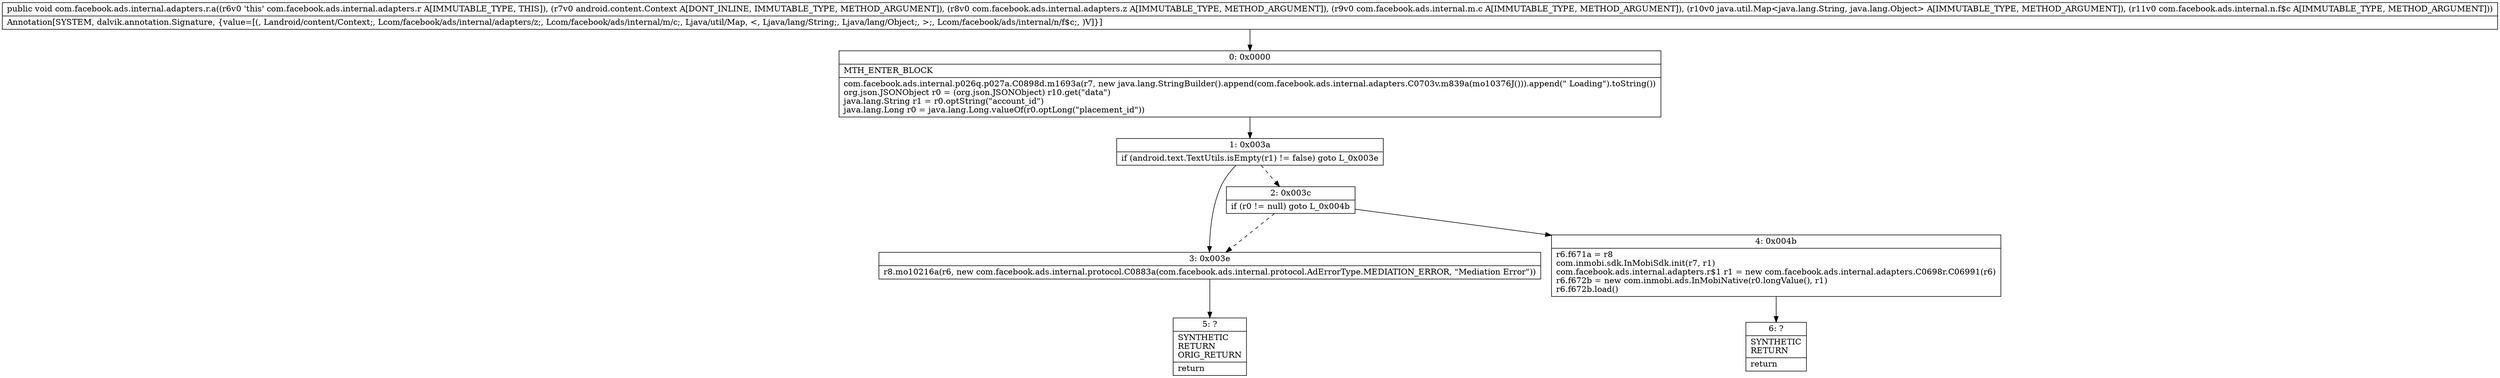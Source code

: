 digraph "CFG forcom.facebook.ads.internal.adapters.r.a(Landroid\/content\/Context;Lcom\/facebook\/ads\/internal\/adapters\/z;Lcom\/facebook\/ads\/internal\/m\/c;Ljava\/util\/Map;Lcom\/facebook\/ads\/internal\/n\/f$c;)V" {
Node_0 [shape=record,label="{0\:\ 0x0000|MTH_ENTER_BLOCK\l|com.facebook.ads.internal.p026q.p027a.C0898d.m1693a(r7, new java.lang.StringBuilder().append(com.facebook.ads.internal.adapters.C0703v.m839a(mo10376J())).append(\" Loading\").toString())\lorg.json.JSONObject r0 = (org.json.JSONObject) r10.get(\"data\")\ljava.lang.String r1 = r0.optString(\"account_id\")\ljava.lang.Long r0 = java.lang.Long.valueOf(r0.optLong(\"placement_id\"))\l}"];
Node_1 [shape=record,label="{1\:\ 0x003a|if (android.text.TextUtils.isEmpty(r1) != false) goto L_0x003e\l}"];
Node_2 [shape=record,label="{2\:\ 0x003c|if (r0 != null) goto L_0x004b\l}"];
Node_3 [shape=record,label="{3\:\ 0x003e|r8.mo10216a(r6, new com.facebook.ads.internal.protocol.C0883a(com.facebook.ads.internal.protocol.AdErrorType.MEDIATION_ERROR, \"Mediation Error\"))\l}"];
Node_4 [shape=record,label="{4\:\ 0x004b|r6.f671a = r8\lcom.inmobi.sdk.InMobiSdk.init(r7, r1)\lcom.facebook.ads.internal.adapters.r$1 r1 = new com.facebook.ads.internal.adapters.C0698r.C06991(r6)\lr6.f672b = new com.inmobi.ads.InMobiNative(r0.longValue(), r1)\lr6.f672b.load()\l}"];
Node_5 [shape=record,label="{5\:\ ?|SYNTHETIC\lRETURN\lORIG_RETURN\l|return\l}"];
Node_6 [shape=record,label="{6\:\ ?|SYNTHETIC\lRETURN\l|return\l}"];
MethodNode[shape=record,label="{public void com.facebook.ads.internal.adapters.r.a((r6v0 'this' com.facebook.ads.internal.adapters.r A[IMMUTABLE_TYPE, THIS]), (r7v0 android.content.Context A[DONT_INLINE, IMMUTABLE_TYPE, METHOD_ARGUMENT]), (r8v0 com.facebook.ads.internal.adapters.z A[IMMUTABLE_TYPE, METHOD_ARGUMENT]), (r9v0 com.facebook.ads.internal.m.c A[IMMUTABLE_TYPE, METHOD_ARGUMENT]), (r10v0 java.util.Map\<java.lang.String, java.lang.Object\> A[IMMUTABLE_TYPE, METHOD_ARGUMENT]), (r11v0 com.facebook.ads.internal.n.f$c A[IMMUTABLE_TYPE, METHOD_ARGUMENT]))  | Annotation[SYSTEM, dalvik.annotation.Signature, \{value=[(, Landroid\/content\/Context;, Lcom\/facebook\/ads\/internal\/adapters\/z;, Lcom\/facebook\/ads\/internal\/m\/c;, Ljava\/util\/Map, \<, Ljava\/lang\/String;, Ljava\/lang\/Object;, \>;, Lcom\/facebook\/ads\/internal\/n\/f$c;, )V]\}]\l}"];
MethodNode -> Node_0;
Node_0 -> Node_1;
Node_1 -> Node_2[style=dashed];
Node_1 -> Node_3;
Node_2 -> Node_3[style=dashed];
Node_2 -> Node_4;
Node_3 -> Node_5;
Node_4 -> Node_6;
}

